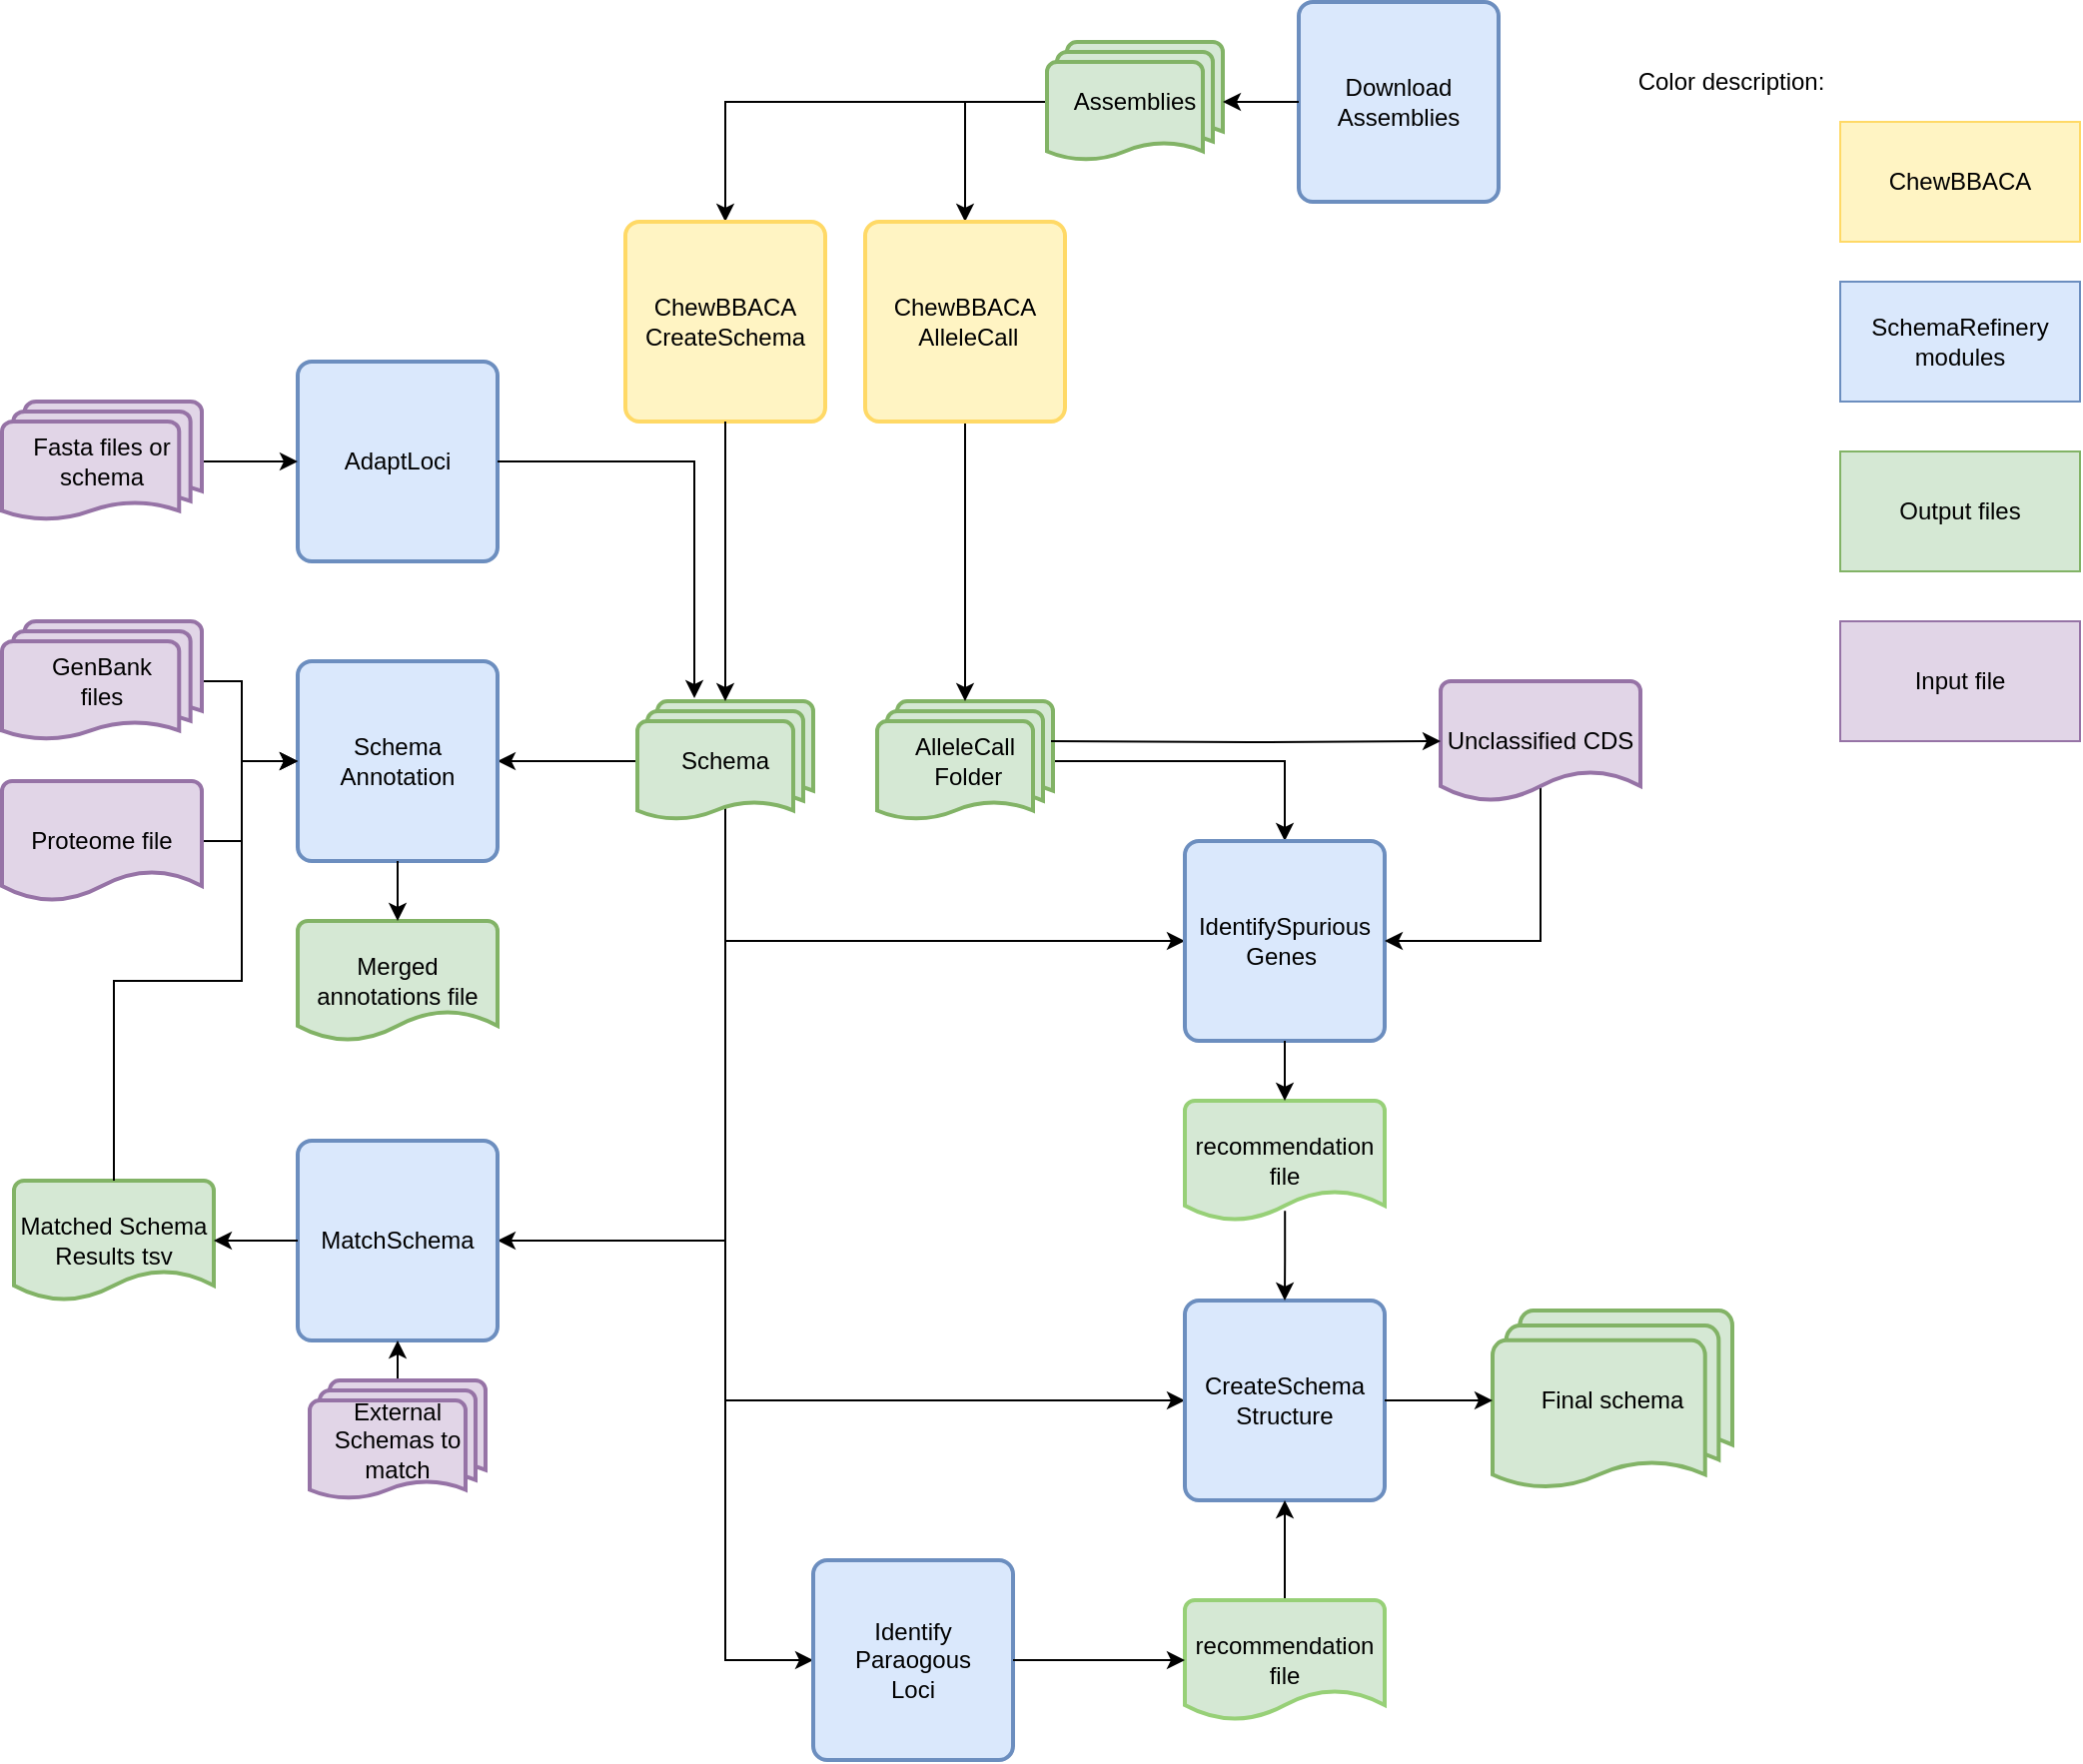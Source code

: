 <mxfile scale="1" border="0" version="28.0.6">
  <diagram name="Page-1" id="wvrJlw7LrmA51bzFc2xR">
    <mxGraphModel dx="2931" dy="2129" grid="1" gridSize="10" guides="1" tooltips="1" connect="1" arrows="1" fold="1" page="1" pageScale="1" pageWidth="850" pageHeight="1100" math="0" shadow="0">
      <root>
        <mxCell id="0" />
        <mxCell id="1" parent="0" />
        <mxCell id="8OkJzlZ0-ArHExa1Jrqa-1" value="Download&lt;div&gt;Assemblies&lt;/div&gt;" style="rounded=1;whiteSpace=wrap;html=1;absoluteArcSize=1;arcSize=14;strokeWidth=2;fillColor=#dae8fc;strokeColor=#6c8ebf;" parent="1" vertex="1">
          <mxGeometry x="639" y="-170" width="100" height="100" as="geometry" />
        </mxCell>
        <mxCell id="8OkJzlZ0-ArHExa1Jrqa-5" style="edgeStyle=orthogonalEdgeStyle;rounded=0;orthogonalLoop=1;jettySize=auto;html=1;entryX=0.5;entryY=0;entryDx=0;entryDy=0;" parent="1" source="8OkJzlZ0-ArHExa1Jrqa-2" target="8OkJzlZ0-ArHExa1Jrqa-4" edge="1">
          <mxGeometry relative="1" as="geometry">
            <mxPoint x="516" y="-50" as="targetPoint" />
          </mxGeometry>
        </mxCell>
        <mxCell id="u95pw7IrrEi3uJ9eOi2V-6" style="edgeStyle=orthogonalEdgeStyle;rounded=0;orthogonalLoop=1;jettySize=auto;html=1;entryX=0.5;entryY=0;entryDx=0;entryDy=0;exitX=0;exitY=0.5;exitDx=0;exitDy=0;exitPerimeter=0;" edge="1" parent="1" source="8OkJzlZ0-ArHExa1Jrqa-2" target="u95pw7IrrEi3uJ9eOi2V-4">
          <mxGeometry relative="1" as="geometry" />
        </mxCell>
        <mxCell id="8OkJzlZ0-ArHExa1Jrqa-2" value="Assemblies" style="strokeWidth=2;html=1;shape=mxgraph.flowchart.multi-document;whiteSpace=wrap;fillColor=#d5e8d4;strokeColor=#82b366;" parent="1" vertex="1">
          <mxGeometry x="513" y="-150" width="88" height="60" as="geometry" />
        </mxCell>
        <mxCell id="8OkJzlZ0-ArHExa1Jrqa-3" style="edgeStyle=orthogonalEdgeStyle;rounded=0;orthogonalLoop=1;jettySize=auto;html=1;entryX=1;entryY=0.5;entryDx=0;entryDy=0;entryPerimeter=0;" parent="1" source="8OkJzlZ0-ArHExa1Jrqa-1" target="8OkJzlZ0-ArHExa1Jrqa-2" edge="1">
          <mxGeometry relative="1" as="geometry" />
        </mxCell>
        <mxCell id="8OkJzlZ0-ArHExa1Jrqa-4" value="ChewBBACA CreateSchema" style="rounded=1;whiteSpace=wrap;html=1;absoluteArcSize=1;arcSize=14;strokeWidth=2;fillColor=#FFF4C3;strokeColor=#FFD966;" parent="1" vertex="1">
          <mxGeometry x="302" y="-60" width="100" height="100" as="geometry" />
        </mxCell>
        <mxCell id="8OkJzlZ0-ArHExa1Jrqa-13" style="edgeStyle=orthogonalEdgeStyle;rounded=0;orthogonalLoop=1;jettySize=auto;html=1;entryX=1;entryY=0.5;entryDx=0;entryDy=0;exitX=0;exitY=0.5;exitDx=0;exitDy=0;exitPerimeter=0;" parent="1" source="8OkJzlZ0-ArHExa1Jrqa-6" target="8OkJzlZ0-ArHExa1Jrqa-12" edge="1">
          <mxGeometry relative="1" as="geometry">
            <mxPoint x="278" y="210" as="sourcePoint" />
          </mxGeometry>
        </mxCell>
        <mxCell id="8OkJzlZ0-ArHExa1Jrqa-27" style="edgeStyle=orthogonalEdgeStyle;rounded=0;orthogonalLoop=1;jettySize=auto;html=1;entryX=1;entryY=0.5;entryDx=0;entryDy=0;" parent="1" source="8OkJzlZ0-ArHExa1Jrqa-6" target="8OkJzlZ0-ArHExa1Jrqa-26" edge="1">
          <mxGeometry relative="1" as="geometry">
            <Array as="points">
              <mxPoint x="352" y="450" />
            </Array>
          </mxGeometry>
        </mxCell>
        <mxCell id="8OkJzlZ0-ArHExa1Jrqa-33" style="edgeStyle=orthogonalEdgeStyle;rounded=0;orthogonalLoop=1;jettySize=auto;html=1;entryX=0;entryY=0.5;entryDx=0;entryDy=0;" parent="1" source="8OkJzlZ0-ArHExa1Jrqa-6" target="8OkJzlZ0-ArHExa1Jrqa-32" edge="1">
          <mxGeometry relative="1" as="geometry">
            <Array as="points">
              <mxPoint x="352" y="660" />
            </Array>
          </mxGeometry>
        </mxCell>
        <mxCell id="78yHeIwaraZxq5R8GK-r-12" style="edgeStyle=orthogonalEdgeStyle;rounded=0;orthogonalLoop=1;jettySize=auto;html=1;entryX=0;entryY=0.5;entryDx=0;entryDy=0;exitX=0.5;exitY=0.88;exitDx=0;exitDy=0;exitPerimeter=0;" parent="1" source="8OkJzlZ0-ArHExa1Jrqa-6" target="8OkJzlZ0-ArHExa1Jrqa-35" edge="1">
          <mxGeometry relative="1" as="geometry">
            <Array as="points">
              <mxPoint x="352" y="300" />
            </Array>
          </mxGeometry>
        </mxCell>
        <mxCell id="78yHeIwaraZxq5R8GK-r-14" style="edgeStyle=orthogonalEdgeStyle;rounded=0;orthogonalLoop=1;jettySize=auto;html=1;exitX=0.5;exitY=0.88;exitDx=0;exitDy=0;exitPerimeter=0;entryX=0;entryY=0.5;entryDx=0;entryDy=0;" parent="1" source="8OkJzlZ0-ArHExa1Jrqa-6" target="8OkJzlZ0-ArHExa1Jrqa-42" edge="1">
          <mxGeometry relative="1" as="geometry">
            <Array as="points">
              <mxPoint x="352" y="530" />
            </Array>
          </mxGeometry>
        </mxCell>
        <mxCell id="8OkJzlZ0-ArHExa1Jrqa-6" value="Schema" style="strokeWidth=2;html=1;shape=mxgraph.flowchart.multi-document;whiteSpace=wrap;fillColor=#d5e8d4;strokeColor=#82b366;" parent="1" vertex="1">
          <mxGeometry x="308" y="180" width="88" height="60" as="geometry" />
        </mxCell>
        <mxCell id="8OkJzlZ0-ArHExa1Jrqa-36" style="edgeStyle=orthogonalEdgeStyle;rounded=0;orthogonalLoop=1;jettySize=auto;html=1;entryX=0.5;entryY=0;entryDx=0;entryDy=0;" parent="1" source="8OkJzlZ0-ArHExa1Jrqa-8" target="8OkJzlZ0-ArHExa1Jrqa-35" edge="1">
          <mxGeometry relative="1" as="geometry" />
        </mxCell>
        <mxCell id="8OkJzlZ0-ArHExa1Jrqa-8" value="AlleleCall&lt;div&gt;&amp;nbsp;Folder&lt;/div&gt;" style="strokeWidth=2;html=1;shape=mxgraph.flowchart.multi-document;whiteSpace=wrap;fillColor=#d5e8d4;strokeColor=#82b366;" parent="1" vertex="1">
          <mxGeometry x="428" y="180" width="88" height="60" as="geometry" />
        </mxCell>
        <mxCell id="8OkJzlZ0-ArHExa1Jrqa-10" style="edgeStyle=orthogonalEdgeStyle;rounded=0;orthogonalLoop=1;jettySize=auto;html=1;entryX=0.5;entryY=0;entryDx=0;entryDy=0;entryPerimeter=0;exitX=0.5;exitY=1;exitDx=0;exitDy=0;" parent="1" source="8OkJzlZ0-ArHExa1Jrqa-4" target="8OkJzlZ0-ArHExa1Jrqa-6" edge="1">
          <mxGeometry relative="1" as="geometry">
            <mxPoint x="378" y="50" as="sourcePoint" />
          </mxGeometry>
        </mxCell>
        <mxCell id="8OkJzlZ0-ArHExa1Jrqa-11" style="edgeStyle=orthogonalEdgeStyle;rounded=0;orthogonalLoop=1;jettySize=auto;html=1;entryX=0.5;entryY=0;entryDx=0;entryDy=0;entryPerimeter=0;exitX=0.5;exitY=1;exitDx=0;exitDy=0;" parent="1" source="u95pw7IrrEi3uJ9eOi2V-4" target="8OkJzlZ0-ArHExa1Jrqa-8" edge="1">
          <mxGeometry relative="1" as="geometry" />
        </mxCell>
        <mxCell id="8OkJzlZ0-ArHExa1Jrqa-12" value="Schema&lt;div&gt;Annotation&lt;/div&gt;" style="rounded=1;whiteSpace=wrap;html=1;absoluteArcSize=1;arcSize=14;strokeWidth=2;fillColor=#dae8fc;strokeColor=#6c8ebf;" parent="1" vertex="1">
          <mxGeometry x="138" y="160" width="100" height="100" as="geometry" />
        </mxCell>
        <mxCell id="8OkJzlZ0-ArHExa1Jrqa-17" style="edgeStyle=orthogonalEdgeStyle;rounded=0;orthogonalLoop=1;jettySize=auto;html=1;entryX=0;entryY=0.5;entryDx=0;entryDy=0;" parent="1" source="8OkJzlZ0-ArHExa1Jrqa-14" target="8OkJzlZ0-ArHExa1Jrqa-12" edge="1">
          <mxGeometry relative="1" as="geometry">
            <Array as="points">
              <mxPoint x="110" y="170" />
              <mxPoint x="110" y="210" />
            </Array>
          </mxGeometry>
        </mxCell>
        <mxCell id="8OkJzlZ0-ArHExa1Jrqa-14" value="GenBank&lt;div&gt;files&lt;/div&gt;" style="strokeWidth=2;html=1;shape=mxgraph.flowchart.multi-document;whiteSpace=wrap;fillColor=#E1D5E7;strokeColor=#9673A6;" parent="1" vertex="1">
          <mxGeometry x="-10" y="140" width="100" height="60" as="geometry" />
        </mxCell>
        <mxCell id="8OkJzlZ0-ArHExa1Jrqa-16" style="edgeStyle=orthogonalEdgeStyle;rounded=0;orthogonalLoop=1;jettySize=auto;html=1;entryX=0;entryY=0.5;entryDx=0;entryDy=0;" parent="1" source="8OkJzlZ0-ArHExa1Jrqa-15" target="8OkJzlZ0-ArHExa1Jrqa-12" edge="1">
          <mxGeometry relative="1" as="geometry">
            <Array as="points">
              <mxPoint x="110" y="250" />
              <mxPoint x="110" y="210" />
            </Array>
          </mxGeometry>
        </mxCell>
        <mxCell id="8OkJzlZ0-ArHExa1Jrqa-15" value="Proteome file" style="strokeWidth=2;html=1;shape=mxgraph.flowchart.document2;whiteSpace=wrap;size=0.25;fillColor=#E1D5E7;strokeColor=#9673A6;" parent="1" vertex="1">
          <mxGeometry x="-10" y="220" width="100" height="60" as="geometry" />
        </mxCell>
        <mxCell id="8OkJzlZ0-ArHExa1Jrqa-20" value="Merged annotations file" style="strokeWidth=2;html=1;shape=mxgraph.flowchart.document2;whiteSpace=wrap;size=0.25;fillColor=#d5e8d4;strokeColor=#82b366;" parent="1" vertex="1">
          <mxGeometry x="138" y="290" width="100" height="60" as="geometry" />
        </mxCell>
        <mxCell id="8OkJzlZ0-ArHExa1Jrqa-21" style="edgeStyle=orthogonalEdgeStyle;rounded=0;orthogonalLoop=1;jettySize=auto;html=1;entryX=0.5;entryY=0;entryDx=0;entryDy=0;entryPerimeter=0;" parent="1" source="8OkJzlZ0-ArHExa1Jrqa-12" target="8OkJzlZ0-ArHExa1Jrqa-20" edge="1">
          <mxGeometry relative="1" as="geometry" />
        </mxCell>
        <mxCell id="8OkJzlZ0-ArHExa1Jrqa-26" value="MatchSchema" style="rounded=1;whiteSpace=wrap;html=1;absoluteArcSize=1;arcSize=14;strokeWidth=2;fillColor=#dae8fc;strokeColor=#6c8ebf;" parent="1" vertex="1">
          <mxGeometry x="138" y="400" width="100" height="100" as="geometry" />
        </mxCell>
        <mxCell id="8OkJzlZ0-ArHExa1Jrqa-29" style="edgeStyle=orthogonalEdgeStyle;rounded=0;orthogonalLoop=1;jettySize=auto;html=1;" parent="1" source="8OkJzlZ0-ArHExa1Jrqa-28" edge="1">
          <mxGeometry relative="1" as="geometry">
            <mxPoint x="188" y="500" as="targetPoint" />
          </mxGeometry>
        </mxCell>
        <mxCell id="8OkJzlZ0-ArHExa1Jrqa-28" value="External Schemas to match" style="strokeWidth=2;html=1;shape=mxgraph.flowchart.multi-document;whiteSpace=wrap;fillColor=#E1D5E7;strokeColor=#9673A6;" parent="1" vertex="1">
          <mxGeometry x="144" y="520" width="88" height="60" as="geometry" />
        </mxCell>
        <mxCell id="8OkJzlZ0-ArHExa1Jrqa-30" value="Matched Schema Results tsv" style="strokeWidth=2;html=1;shape=mxgraph.flowchart.document2;whiteSpace=wrap;size=0.25;fillColor=#d5e8d4;strokeColor=#82b366;" parent="1" vertex="1">
          <mxGeometry x="-4" y="420" width="100" height="60" as="geometry" />
        </mxCell>
        <mxCell id="8OkJzlZ0-ArHExa1Jrqa-31" style="edgeStyle=orthogonalEdgeStyle;rounded=0;orthogonalLoop=1;jettySize=auto;html=1;entryX=1;entryY=0.5;entryDx=0;entryDy=0;entryPerimeter=0;" parent="1" source="8OkJzlZ0-ArHExa1Jrqa-26" target="8OkJzlZ0-ArHExa1Jrqa-30" edge="1">
          <mxGeometry relative="1" as="geometry" />
        </mxCell>
        <mxCell id="8OkJzlZ0-ArHExa1Jrqa-32" value="Identify&lt;div&gt;Paraogous&lt;div&gt;Loci&lt;br&gt;&lt;/div&gt;&lt;/div&gt;" style="rounded=1;whiteSpace=wrap;html=1;absoluteArcSize=1;arcSize=14;strokeWidth=2;fillColor=#dae8fc;strokeColor=#6c8ebf;" parent="1" vertex="1">
          <mxGeometry x="396" y="610" width="100" height="100" as="geometry" />
        </mxCell>
        <mxCell id="8OkJzlZ0-ArHExa1Jrqa-35" value="IdentifySpurious&lt;div&gt;Genes&amp;nbsp;&lt;/div&gt;" style="rounded=1;whiteSpace=wrap;html=1;absoluteArcSize=1;arcSize=14;strokeWidth=2;fillColor=#dae8fc;strokeColor=#6c8ebf;" parent="1" vertex="1">
          <mxGeometry x="582" y="250" width="100" height="100" as="geometry" />
        </mxCell>
        <mxCell id="8OkJzlZ0-ArHExa1Jrqa-42" value="CreateSchema&lt;div&gt;Structure&lt;/div&gt;" style="rounded=1;whiteSpace=wrap;html=1;absoluteArcSize=1;arcSize=14;strokeWidth=2;fillColor=#dae8fc;strokeColor=#6c8ebf;" parent="1" vertex="1">
          <mxGeometry x="582" y="480" width="100" height="100" as="geometry" />
        </mxCell>
        <mxCell id="8OkJzlZ0-ArHExa1Jrqa-59" value="SchemaRefinery modules" style="rounded=0;whiteSpace=wrap;html=1;fillColor=#dae8fc;strokeColor=#6c8ebf;" parent="1" vertex="1">
          <mxGeometry x="910" y="-30" width="120" height="60" as="geometry" />
        </mxCell>
        <mxCell id="8OkJzlZ0-ArHExa1Jrqa-61" value="ChewBBACA" style="rounded=0;whiteSpace=wrap;html=1;fillColor=#FFF4C3;strokeColor=#FFD966;" parent="1" vertex="1">
          <mxGeometry x="910" y="-110" width="120" height="60" as="geometry" />
        </mxCell>
        <mxCell id="8OkJzlZ0-ArHExa1Jrqa-62" value="Output files" style="rounded=0;whiteSpace=wrap;html=1;fillColor=#d5e8d4;strokeColor=#82b366;" parent="1" vertex="1">
          <mxGeometry x="910" y="55" width="120" height="60" as="geometry" />
        </mxCell>
        <mxCell id="8OkJzlZ0-ArHExa1Jrqa-63" value="Color description:" style="text;html=1;align=center;verticalAlign=middle;resizable=0;points=[];autosize=1;strokeColor=none;fillColor=none;" parent="1" vertex="1">
          <mxGeometry x="800" y="-145" width="110" height="30" as="geometry" />
        </mxCell>
        <mxCell id="8OkJzlZ0-ArHExa1Jrqa-64" value="Input file" style="rounded=0;whiteSpace=wrap;html=1;fillColor=#E1D5E7;strokeColor=#9673A6;" parent="1" vertex="1">
          <mxGeometry x="910" y="140" width="120" height="60" as="geometry" />
        </mxCell>
        <mxCell id="kS7Rdw5KaEIiwjgRS0G--1" value="AdaptLoci" style="rounded=1;whiteSpace=wrap;html=1;absoluteArcSize=1;arcSize=14;strokeWidth=2;fillColor=#dae8fc;strokeColor=#6c8ebf;" parent="1" vertex="1">
          <mxGeometry x="138" y="10" width="100" height="100" as="geometry" />
        </mxCell>
        <mxCell id="kS7Rdw5KaEIiwjgRS0G--3" style="edgeStyle=orthogonalEdgeStyle;rounded=0;orthogonalLoop=1;jettySize=auto;html=1;entryX=0;entryY=0.5;entryDx=0;entryDy=0;" parent="1" source="kS7Rdw5KaEIiwjgRS0G--2" target="kS7Rdw5KaEIiwjgRS0G--1" edge="1">
          <mxGeometry relative="1" as="geometry" />
        </mxCell>
        <mxCell id="kS7Rdw5KaEIiwjgRS0G--2" value="Fasta files or schema" style="strokeWidth=2;html=1;shape=mxgraph.flowchart.multi-document;whiteSpace=wrap;fillColor=#E1D5E7;strokeColor=#9673A6;" parent="1" vertex="1">
          <mxGeometry x="-10" y="30" width="100" height="60" as="geometry" />
        </mxCell>
        <mxCell id="kS7Rdw5KaEIiwjgRS0G--5" style="edgeStyle=orthogonalEdgeStyle;rounded=0;orthogonalLoop=1;jettySize=auto;html=1;entryX=0.324;entryY=-0.025;entryDx=0;entryDy=0;entryPerimeter=0;" parent="1" source="kS7Rdw5KaEIiwjgRS0G--1" target="8OkJzlZ0-ArHExa1Jrqa-6" edge="1">
          <mxGeometry relative="1" as="geometry">
            <mxPoint x="206" y="155" as="targetPoint" />
          </mxGeometry>
        </mxCell>
        <mxCell id="h8RXgRxo7XhYziB47HCt-1" style="edgeStyle=orthogonalEdgeStyle;rounded=0;orthogonalLoop=1;jettySize=auto;html=1;entryX=0;entryY=0.5;entryDx=0;entryDy=0;exitX=0.5;exitY=0;exitDx=0;exitDy=0;exitPerimeter=0;" parent="1" source="8OkJzlZ0-ArHExa1Jrqa-30" target="8OkJzlZ0-ArHExa1Jrqa-12" edge="1">
          <mxGeometry relative="1" as="geometry">
            <mxPoint x="100" y="260" as="sourcePoint" />
            <mxPoint x="148" y="220" as="targetPoint" />
            <Array as="points">
              <mxPoint x="46" y="320" />
              <mxPoint x="110" y="320" />
              <mxPoint x="110" y="210" />
            </Array>
          </mxGeometry>
        </mxCell>
        <mxCell id="78yHeIwaraZxq5R8GK-r-11" style="edgeStyle=orthogonalEdgeStyle;rounded=0;orthogonalLoop=1;jettySize=auto;html=1;entryX=0.5;entryY=0;entryDx=0;entryDy=0;exitX=0.501;exitY=0.918;exitDx=0;exitDy=0;exitPerimeter=0;" parent="1" source="78yHeIwaraZxq5R8GK-r-1" target="8OkJzlZ0-ArHExa1Jrqa-42" edge="1">
          <mxGeometry relative="1" as="geometry" />
        </mxCell>
        <mxCell id="78yHeIwaraZxq5R8GK-r-1" value="recommendation file" style="strokeWidth=2;html=1;shape=mxgraph.flowchart.document2;whiteSpace=wrap;size=0.25;fillColor=#D5E8D4;strokeColor=#97D077;" parent="1" vertex="1">
          <mxGeometry x="582" y="380" width="100" height="60" as="geometry" />
        </mxCell>
        <mxCell id="78yHeIwaraZxq5R8GK-r-5" style="edgeStyle=orthogonalEdgeStyle;rounded=0;orthogonalLoop=1;jettySize=auto;html=1;entryX=0.5;entryY=1;entryDx=0;entryDy=0;" parent="1" source="78yHeIwaraZxq5R8GK-r-3" target="8OkJzlZ0-ArHExa1Jrqa-42" edge="1">
          <mxGeometry relative="1" as="geometry" />
        </mxCell>
        <mxCell id="78yHeIwaraZxq5R8GK-r-3" value="recommendation file" style="strokeWidth=2;html=1;shape=mxgraph.flowchart.document2;whiteSpace=wrap;size=0.25;fillColor=#D5E8D4;strokeColor=#97D077;" parent="1" vertex="1">
          <mxGeometry x="582" y="630" width="100" height="60" as="geometry" />
        </mxCell>
        <mxCell id="78yHeIwaraZxq5R8GK-r-4" style="edgeStyle=orthogonalEdgeStyle;rounded=0;orthogonalLoop=1;jettySize=auto;html=1;entryX=0;entryY=0.5;entryDx=0;entryDy=0;entryPerimeter=0;" parent="1" source="8OkJzlZ0-ArHExa1Jrqa-32" target="78yHeIwaraZxq5R8GK-r-3" edge="1">
          <mxGeometry relative="1" as="geometry" />
        </mxCell>
        <mxCell id="78yHeIwaraZxq5R8GK-r-6" value="Final schema" style="strokeWidth=2;html=1;shape=mxgraph.flowchart.multi-document;whiteSpace=wrap;fillColor=#d5e8d4;strokeColor=#82b366;" parent="1" vertex="1">
          <mxGeometry x="736" y="485" width="120" height="90" as="geometry" />
        </mxCell>
        <mxCell id="78yHeIwaraZxq5R8GK-r-7" style="edgeStyle=orthogonalEdgeStyle;rounded=0;orthogonalLoop=1;jettySize=auto;html=1;entryX=0;entryY=0.5;entryDx=0;entryDy=0;entryPerimeter=0;" parent="1" source="8OkJzlZ0-ArHExa1Jrqa-42" target="78yHeIwaraZxq5R8GK-r-6" edge="1">
          <mxGeometry relative="1" as="geometry" />
        </mxCell>
        <mxCell id="78yHeIwaraZxq5R8GK-r-10" style="edgeStyle=orthogonalEdgeStyle;rounded=0;orthogonalLoop=1;jettySize=auto;html=1;entryX=0.5;entryY=0;entryDx=0;entryDy=0;entryPerimeter=0;" parent="1" source="8OkJzlZ0-ArHExa1Jrqa-35" target="78yHeIwaraZxq5R8GK-r-1" edge="1">
          <mxGeometry relative="1" as="geometry" />
        </mxCell>
        <mxCell id="u95pw7IrrEi3uJ9eOi2V-3" style="edgeStyle=orthogonalEdgeStyle;rounded=0;orthogonalLoop=1;jettySize=auto;html=1;entryX=1;entryY=0.5;entryDx=0;entryDy=0;exitX=0.5;exitY=0.883;exitDx=0;exitDy=0;exitPerimeter=0;" edge="1" parent="1" source="u95pw7IrrEi3uJ9eOi2V-1" target="8OkJzlZ0-ArHExa1Jrqa-35">
          <mxGeometry relative="1" as="geometry">
            <Array as="points">
              <mxPoint x="760" y="300" />
            </Array>
          </mxGeometry>
        </mxCell>
        <mxCell id="u95pw7IrrEi3uJ9eOi2V-1" value="Unclassified CDS" style="strokeWidth=2;html=1;shape=mxgraph.flowchart.document2;whiteSpace=wrap;size=0.25;fillColor=#E1D5E7;strokeColor=#9673A6;" vertex="1" parent="1">
          <mxGeometry x="710" y="170" width="100" height="60" as="geometry" />
        </mxCell>
        <mxCell id="u95pw7IrrEi3uJ9eOi2V-2" style="edgeStyle=orthogonalEdgeStyle;rounded=0;orthogonalLoop=1;jettySize=auto;html=1;entryX=0;entryY=0.5;entryDx=0;entryDy=0;entryPerimeter=0;" edge="1" parent="1" target="u95pw7IrrEi3uJ9eOi2V-1">
          <mxGeometry relative="1" as="geometry">
            <mxPoint x="515" y="200" as="sourcePoint" />
          </mxGeometry>
        </mxCell>
        <mxCell id="u95pw7IrrEi3uJ9eOi2V-4" value="ChewBBACA&lt;div&gt;&lt;span style=&quot;background-color: transparent; color: light-dark(rgb(0, 0, 0), rgb(255, 255, 255));&quot;&gt;&amp;nbsp;AlleleCall&lt;/span&gt;&lt;/div&gt;" style="rounded=1;whiteSpace=wrap;html=1;absoluteArcSize=1;arcSize=14;strokeWidth=2;fillColor=#FFF4C3;strokeColor=#FFD966;" vertex="1" parent="1">
          <mxGeometry x="422" y="-60" width="100" height="100" as="geometry" />
        </mxCell>
      </root>
    </mxGraphModel>
  </diagram>
</mxfile>
